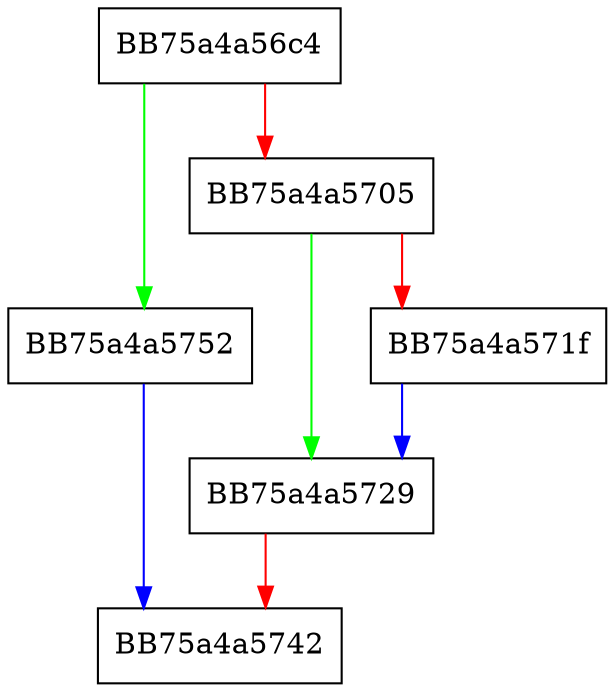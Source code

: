 digraph ReRegisterVista {
  node [shape="box"];
  graph [splines=ortho];
  BB75a4a56c4 -> BB75a4a5752 [color="green"];
  BB75a4a56c4 -> BB75a4a5705 [color="red"];
  BB75a4a5705 -> BB75a4a5729 [color="green"];
  BB75a4a5705 -> BB75a4a571f [color="red"];
  BB75a4a571f -> BB75a4a5729 [color="blue"];
  BB75a4a5729 -> BB75a4a5742 [color="red"];
  BB75a4a5752 -> BB75a4a5742 [color="blue"];
}